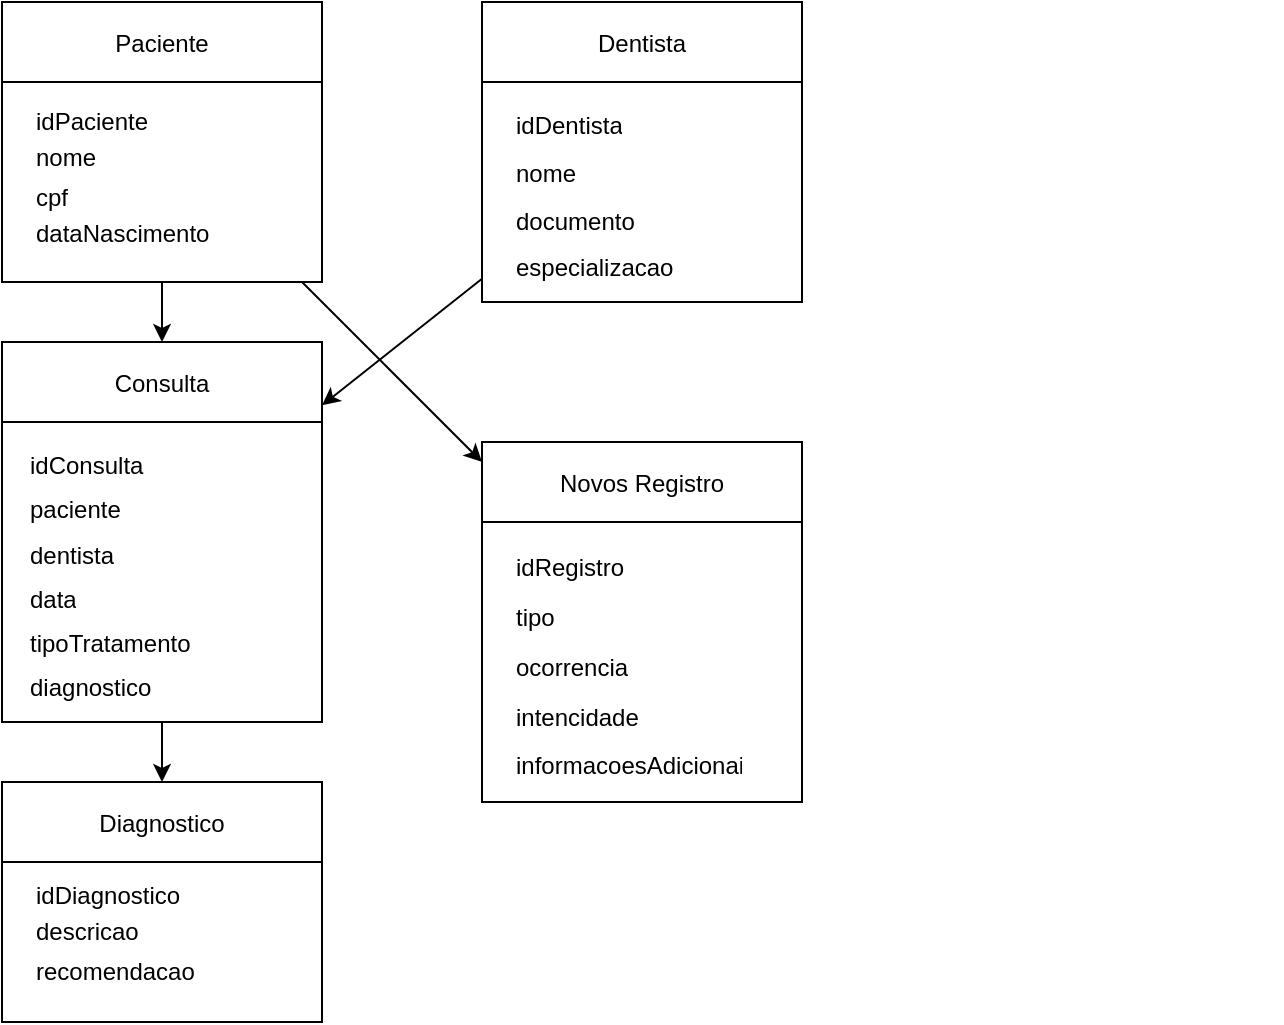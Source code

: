 <mxfile version="24.7.17">
  <diagram name="Diagrama de Classes PrevDent" id="0">
    <mxGraphModel dx="472" dy="771" grid="1" gridSize="10" guides="1" tooltips="1" connect="1" arrows="1" fold="1" page="1" pageScale="1" pageWidth="827" pageHeight="1169" math="0" shadow="0">
      <root>
        <mxCell id="0" />
        <mxCell id="1" parent="0" />
        <mxCell id="2" value="Paciente" style="shape=swimlane;collapsible=0;" parent="1" vertex="1">
          <mxGeometry x="40" y="50" width="160" height="140" as="geometry" />
        </mxCell>
        <mxCell id="4" value="Consulta" style="shape=swimlane;collapsible=0;" parent="1" vertex="1">
          <mxGeometry x="40" y="220" width="160" height="190" as="geometry" />
        </mxCell>
        <mxCell id="-pirOfKdwy7b_Uao9rVK-50" value="" style="shape=table;startSize=0;container=1;collapsible=0;childLayout=tableLayout;fontSize=11;fillColor=none;strokeColor=none;" vertex="1" parent="4">
          <mxGeometry x="7" y="50" width="116" height="90" as="geometry" />
        </mxCell>
        <mxCell id="-pirOfKdwy7b_Uao9rVK-51" value="" style="shape=tableRow;horizontal=0;startSize=0;swimlaneHead=0;swimlaneBody=0;strokeColor=inherit;top=0;left=0;bottom=0;right=0;collapsible=0;dropTarget=0;fillColor=none;points=[[0,0.5],[1,0.5]];portConstraint=eastwest;fontSize=16;" vertex="1" parent="-pirOfKdwy7b_Uao9rVK-50">
          <mxGeometry width="116" height="23" as="geometry" />
        </mxCell>
        <mxCell id="-pirOfKdwy7b_Uao9rVK-52" value="idConsulta" style="shape=partialRectangle;html=1;whiteSpace=wrap;connectable=0;strokeColor=inherit;overflow=hidden;fillColor=none;top=0;left=0;bottom=0;right=0;pointerEvents=1;fontSize=12;align=left;spacingLeft=5;" vertex="1" parent="-pirOfKdwy7b_Uao9rVK-51">
          <mxGeometry width="116" height="23" as="geometry">
            <mxRectangle width="116" height="23" as="alternateBounds" />
          </mxGeometry>
        </mxCell>
        <mxCell id="-pirOfKdwy7b_Uao9rVK-53" value="" style="shape=tableRow;horizontal=0;startSize=0;swimlaneHead=0;swimlaneBody=0;strokeColor=inherit;top=0;left=0;bottom=0;right=0;collapsible=0;dropTarget=0;fillColor=none;points=[[0,0.5],[1,0.5]];portConstraint=eastwest;fontSize=16;" vertex="1" parent="-pirOfKdwy7b_Uao9rVK-50">
          <mxGeometry y="23" width="116" height="22" as="geometry" />
        </mxCell>
        <mxCell id="-pirOfKdwy7b_Uao9rVK-54" value="paciente" style="shape=partialRectangle;html=1;whiteSpace=wrap;connectable=0;strokeColor=inherit;overflow=hidden;fillColor=none;top=0;left=0;bottom=0;right=0;pointerEvents=1;fontSize=12;align=left;spacingLeft=5;" vertex="1" parent="-pirOfKdwy7b_Uao9rVK-53">
          <mxGeometry width="116" height="22" as="geometry">
            <mxRectangle width="116" height="22" as="alternateBounds" />
          </mxGeometry>
        </mxCell>
        <mxCell id="-pirOfKdwy7b_Uao9rVK-55" value="" style="shape=tableRow;horizontal=0;startSize=0;swimlaneHead=0;swimlaneBody=0;strokeColor=inherit;top=0;left=0;bottom=0;right=0;collapsible=0;dropTarget=0;fillColor=none;points=[[0,0.5],[1,0.5]];portConstraint=eastwest;fontSize=16;" vertex="1" parent="-pirOfKdwy7b_Uao9rVK-50">
          <mxGeometry y="45" width="116" height="23" as="geometry" />
        </mxCell>
        <mxCell id="-pirOfKdwy7b_Uao9rVK-56" value="dentista" style="shape=partialRectangle;html=1;whiteSpace=wrap;connectable=0;strokeColor=inherit;overflow=hidden;fillColor=none;top=0;left=0;bottom=0;right=0;pointerEvents=1;fontSize=12;align=left;spacingLeft=5;" vertex="1" parent="-pirOfKdwy7b_Uao9rVK-55">
          <mxGeometry width="116" height="23" as="geometry">
            <mxRectangle width="116" height="23" as="alternateBounds" />
          </mxGeometry>
        </mxCell>
        <mxCell id="-pirOfKdwy7b_Uao9rVK-57" style="shape=tableRow;horizontal=0;startSize=0;swimlaneHead=0;swimlaneBody=0;strokeColor=inherit;top=0;left=0;bottom=0;right=0;collapsible=0;dropTarget=0;fillColor=none;points=[[0,0.5],[1,0.5]];portConstraint=eastwest;fontSize=16;" vertex="1" parent="-pirOfKdwy7b_Uao9rVK-50">
          <mxGeometry y="68" width="116" height="22" as="geometry" />
        </mxCell>
        <mxCell id="-pirOfKdwy7b_Uao9rVK-58" value="data" style="shape=partialRectangle;html=1;whiteSpace=wrap;connectable=0;strokeColor=inherit;overflow=hidden;fillColor=none;top=0;left=0;bottom=0;right=0;pointerEvents=1;fontSize=12;align=left;spacingLeft=5;" vertex="1" parent="-pirOfKdwy7b_Uao9rVK-57">
          <mxGeometry width="116" height="22" as="geometry">
            <mxRectangle width="116" height="22" as="alternateBounds" />
          </mxGeometry>
        </mxCell>
        <mxCell id="-pirOfKdwy7b_Uao9rVK-61" value="tipoTratamento" style="shape=partialRectangle;html=1;whiteSpace=wrap;connectable=0;strokeColor=inherit;overflow=hidden;fillColor=none;top=0;left=0;bottom=0;right=0;pointerEvents=1;fontSize=12;align=left;spacingLeft=5;" vertex="1" parent="4">
          <mxGeometry x="7" y="140" width="116" height="22" as="geometry">
            <mxRectangle width="116" height="22" as="alternateBounds" />
          </mxGeometry>
        </mxCell>
        <mxCell id="-pirOfKdwy7b_Uao9rVK-62" value="diagnostico" style="shape=partialRectangle;html=1;whiteSpace=wrap;connectable=0;strokeColor=inherit;overflow=hidden;fillColor=none;top=0;left=0;bottom=0;right=0;pointerEvents=1;fontSize=12;align=left;spacingLeft=5;" vertex="1" parent="4">
          <mxGeometry x="7" y="162" width="116" height="22" as="geometry">
            <mxRectangle width="116" height="22" as="alternateBounds" />
          </mxGeometry>
        </mxCell>
        <mxCell id="5" value="Diagnostico" style="shape=swimlane;collapsible=0;" parent="1" vertex="1">
          <mxGeometry x="40" y="440" width="160" height="120" as="geometry" />
        </mxCell>
        <mxCell id="-pirOfKdwy7b_Uao9rVK-41" value="" style="shape=table;startSize=0;container=1;collapsible=0;childLayout=tableLayout;fontSize=11;fillColor=none;strokeColor=none;" vertex="1" parent="5">
          <mxGeometry x="10" y="47" width="100" height="73" as="geometry" />
        </mxCell>
        <mxCell id="-pirOfKdwy7b_Uao9rVK-42" value="" style="shape=tableRow;horizontal=0;startSize=0;swimlaneHead=0;swimlaneBody=0;strokeColor=inherit;top=0;left=0;bottom=0;right=0;collapsible=0;dropTarget=0;fillColor=none;points=[[0,0.5],[1,0.5]];portConstraint=eastwest;fontSize=16;" vertex="1" parent="-pirOfKdwy7b_Uao9rVK-41">
          <mxGeometry width="100" height="18" as="geometry" />
        </mxCell>
        <mxCell id="-pirOfKdwy7b_Uao9rVK-43" value="idDiagnostico" style="shape=partialRectangle;html=1;whiteSpace=wrap;connectable=0;strokeColor=inherit;overflow=hidden;fillColor=none;top=0;left=0;bottom=0;right=0;pointerEvents=1;fontSize=12;align=left;spacingLeft=5;" vertex="1" parent="-pirOfKdwy7b_Uao9rVK-42">
          <mxGeometry width="100" height="18" as="geometry">
            <mxRectangle width="100" height="18" as="alternateBounds" />
          </mxGeometry>
        </mxCell>
        <mxCell id="-pirOfKdwy7b_Uao9rVK-44" value="" style="shape=tableRow;horizontal=0;startSize=0;swimlaneHead=0;swimlaneBody=0;strokeColor=inherit;top=0;left=0;bottom=0;right=0;collapsible=0;dropTarget=0;fillColor=none;points=[[0,0.5],[1,0.5]];portConstraint=eastwest;fontSize=16;" vertex="1" parent="-pirOfKdwy7b_Uao9rVK-41">
          <mxGeometry y="18" width="100" height="20" as="geometry" />
        </mxCell>
        <mxCell id="-pirOfKdwy7b_Uao9rVK-45" value="descricao" style="shape=partialRectangle;html=1;whiteSpace=wrap;connectable=0;strokeColor=inherit;overflow=hidden;fillColor=none;top=0;left=0;bottom=0;right=0;pointerEvents=1;fontSize=12;align=left;spacingLeft=5;" vertex="1" parent="-pirOfKdwy7b_Uao9rVK-44">
          <mxGeometry width="100" height="20" as="geometry">
            <mxRectangle width="100" height="20" as="alternateBounds" />
          </mxGeometry>
        </mxCell>
        <mxCell id="-pirOfKdwy7b_Uao9rVK-46" value="" style="shape=tableRow;horizontal=0;startSize=0;swimlaneHead=0;swimlaneBody=0;strokeColor=inherit;top=0;left=0;bottom=0;right=0;collapsible=0;dropTarget=0;fillColor=none;points=[[0,0.5],[1,0.5]];portConstraint=eastwest;fontSize=16;" vertex="1" parent="-pirOfKdwy7b_Uao9rVK-41">
          <mxGeometry y="38" width="100" height="18" as="geometry" />
        </mxCell>
        <mxCell id="-pirOfKdwy7b_Uao9rVK-47" value="recomendacao" style="shape=partialRectangle;html=1;whiteSpace=wrap;connectable=0;strokeColor=inherit;overflow=hidden;fillColor=none;top=0;left=0;bottom=0;right=0;pointerEvents=1;fontSize=12;align=left;spacingLeft=5;" vertex="1" parent="-pirOfKdwy7b_Uao9rVK-46">
          <mxGeometry width="100" height="18" as="geometry">
            <mxRectangle width="100" height="18" as="alternateBounds" />
          </mxGeometry>
        </mxCell>
        <mxCell id="-pirOfKdwy7b_Uao9rVK-48" style="shape=tableRow;horizontal=0;startSize=0;swimlaneHead=0;swimlaneBody=0;strokeColor=inherit;top=0;left=0;bottom=0;right=0;collapsible=0;dropTarget=0;fillColor=none;points=[[0,0.5],[1,0.5]];portConstraint=eastwest;fontSize=16;" vertex="1" parent="-pirOfKdwy7b_Uao9rVK-41">
          <mxGeometry y="56" width="100" height="17" as="geometry" />
        </mxCell>
        <mxCell id="-pirOfKdwy7b_Uao9rVK-49" value="" style="shape=partialRectangle;html=1;whiteSpace=wrap;connectable=0;strokeColor=inherit;overflow=hidden;fillColor=none;top=0;left=0;bottom=0;right=0;pointerEvents=1;fontSize=12;align=left;spacingLeft=5;" vertex="1" parent="-pirOfKdwy7b_Uao9rVK-48">
          <mxGeometry width="100" height="17" as="geometry">
            <mxRectangle width="100" height="17" as="alternateBounds" />
          </mxGeometry>
        </mxCell>
        <mxCell id="7" parent="1" source="2" target="4" edge="1">
          <mxGeometry relative="1" as="geometry" />
        </mxCell>
        <mxCell id="8" parent="1" source="3" target="4" edge="1">
          <mxGeometry relative="1" as="geometry" />
        </mxCell>
        <mxCell id="9" parent="1" source="4" target="5" edge="1">
          <mxGeometry relative="1" as="geometry" />
        </mxCell>
        <mxCell id="10" parent="1" source="2" target="6" edge="1">
          <mxGeometry relative="1" as="geometry" />
        </mxCell>
        <mxCell id="-pirOfKdwy7b_Uao9rVK-20" value="&lt;h1 style=&quot;margin-top: 0px;&quot;&gt;&lt;br&gt;&lt;/h1&gt;" style="text;html=1;whiteSpace=wrap;overflow=hidden;rounded=0;" vertex="1" parent="1">
          <mxGeometry x="500" y="280" width="180" height="120" as="geometry" />
        </mxCell>
        <mxCell id="-pirOfKdwy7b_Uao9rVK-22" value="" style="shape=table;startSize=0;container=1;collapsible=0;childLayout=tableLayout;fontSize=11;fillColor=none;strokeColor=none;" vertex="1" parent="1">
          <mxGeometry x="50" y="100" width="110" height="73" as="geometry" />
        </mxCell>
        <mxCell id="-pirOfKdwy7b_Uao9rVK-23" value="" style="shape=tableRow;horizontal=0;startSize=0;swimlaneHead=0;swimlaneBody=0;strokeColor=inherit;top=0;left=0;bottom=0;right=0;collapsible=0;dropTarget=0;fillColor=none;points=[[0,0.5],[1,0.5]];portConstraint=eastwest;fontSize=16;" vertex="1" parent="-pirOfKdwy7b_Uao9rVK-22">
          <mxGeometry width="110" height="18" as="geometry" />
        </mxCell>
        <mxCell id="-pirOfKdwy7b_Uao9rVK-24" value="idPaciente" style="shape=partialRectangle;html=1;whiteSpace=wrap;connectable=0;strokeColor=inherit;overflow=hidden;fillColor=none;top=0;left=0;bottom=0;right=0;pointerEvents=1;fontSize=12;align=left;spacingLeft=5;" vertex="1" parent="-pirOfKdwy7b_Uao9rVK-23">
          <mxGeometry width="110" height="18" as="geometry">
            <mxRectangle width="110" height="18" as="alternateBounds" />
          </mxGeometry>
        </mxCell>
        <mxCell id="-pirOfKdwy7b_Uao9rVK-25" value="" style="shape=tableRow;horizontal=0;startSize=0;swimlaneHead=0;swimlaneBody=0;strokeColor=inherit;top=0;left=0;bottom=0;right=0;collapsible=0;dropTarget=0;fillColor=none;points=[[0,0.5],[1,0.5]];portConstraint=eastwest;fontSize=16;" vertex="1" parent="-pirOfKdwy7b_Uao9rVK-22">
          <mxGeometry y="18" width="110" height="20" as="geometry" />
        </mxCell>
        <mxCell id="-pirOfKdwy7b_Uao9rVK-26" value="nome" style="shape=partialRectangle;html=1;whiteSpace=wrap;connectable=0;strokeColor=inherit;overflow=hidden;fillColor=none;top=0;left=0;bottom=0;right=0;pointerEvents=1;fontSize=12;align=left;spacingLeft=5;" vertex="1" parent="-pirOfKdwy7b_Uao9rVK-25">
          <mxGeometry width="110" height="20" as="geometry">
            <mxRectangle width="110" height="20" as="alternateBounds" />
          </mxGeometry>
        </mxCell>
        <mxCell id="-pirOfKdwy7b_Uao9rVK-27" value="" style="shape=tableRow;horizontal=0;startSize=0;swimlaneHead=0;swimlaneBody=0;strokeColor=inherit;top=0;left=0;bottom=0;right=0;collapsible=0;dropTarget=0;fillColor=none;points=[[0,0.5],[1,0.5]];portConstraint=eastwest;fontSize=16;" vertex="1" parent="-pirOfKdwy7b_Uao9rVK-22">
          <mxGeometry y="38" width="110" height="18" as="geometry" />
        </mxCell>
        <mxCell id="-pirOfKdwy7b_Uao9rVK-28" value="cpf" style="shape=partialRectangle;html=1;whiteSpace=wrap;connectable=0;strokeColor=inherit;overflow=hidden;fillColor=none;top=0;left=0;bottom=0;right=0;pointerEvents=1;fontSize=12;align=left;spacingLeft=5;" vertex="1" parent="-pirOfKdwy7b_Uao9rVK-27">
          <mxGeometry width="110" height="18" as="geometry">
            <mxRectangle width="110" height="18" as="alternateBounds" />
          </mxGeometry>
        </mxCell>
        <mxCell id="-pirOfKdwy7b_Uao9rVK-29" style="shape=tableRow;horizontal=0;startSize=0;swimlaneHead=0;swimlaneBody=0;strokeColor=inherit;top=0;left=0;bottom=0;right=0;collapsible=0;dropTarget=0;fillColor=none;points=[[0,0.5],[1,0.5]];portConstraint=eastwest;fontSize=16;" vertex="1" parent="-pirOfKdwy7b_Uao9rVK-22">
          <mxGeometry y="56" width="110" height="17" as="geometry" />
        </mxCell>
        <mxCell id="-pirOfKdwy7b_Uao9rVK-30" value="dataNascimento" style="shape=partialRectangle;html=1;whiteSpace=wrap;connectable=0;strokeColor=inherit;overflow=hidden;fillColor=none;top=0;left=0;bottom=0;right=0;pointerEvents=1;fontSize=12;align=left;spacingLeft=5;" vertex="1" parent="-pirOfKdwy7b_Uao9rVK-29">
          <mxGeometry width="110" height="17" as="geometry">
            <mxRectangle width="110" height="17" as="alternateBounds" />
          </mxGeometry>
        </mxCell>
        <mxCell id="-pirOfKdwy7b_Uao9rVK-63" value="" style="group" vertex="1" connectable="0" parent="1">
          <mxGeometry x="280" y="270" width="160" height="180" as="geometry" />
        </mxCell>
        <mxCell id="6" value="Novos Registro" style="shape=swimlane;collapsible=0;" parent="-pirOfKdwy7b_Uao9rVK-63" vertex="1">
          <mxGeometry width="160" height="180" as="geometry" />
        </mxCell>
        <mxCell id="-pirOfKdwy7b_Uao9rVK-40" value="informacoesAdicionais" style="shape=partialRectangle;html=1;whiteSpace=wrap;connectable=0;strokeColor=inherit;overflow=hidden;fillColor=none;top=0;left=0;bottom=0;right=0;pointerEvents=1;fontSize=12;align=left;spacingLeft=5;" vertex="1" parent="6">
          <mxGeometry x="10" y="150" width="120" height="24" as="geometry">
            <mxRectangle width="120" height="24" as="alternateBounds" />
          </mxGeometry>
        </mxCell>
        <mxCell id="-pirOfKdwy7b_Uao9rVK-31" value="" style="shape=table;startSize=0;container=1;collapsible=0;childLayout=tableLayout;fontSize=11;fillColor=none;strokeColor=none;" vertex="1" parent="-pirOfKdwy7b_Uao9rVK-63">
          <mxGeometry x="10" y="50" width="120" height="100" as="geometry" />
        </mxCell>
        <mxCell id="-pirOfKdwy7b_Uao9rVK-32" value="" style="shape=tableRow;horizontal=0;startSize=0;swimlaneHead=0;swimlaneBody=0;strokeColor=inherit;top=0;left=0;bottom=0;right=0;collapsible=0;dropTarget=0;fillColor=none;points=[[0,0.5],[1,0.5]];portConstraint=eastwest;fontSize=16;" vertex="1" parent="-pirOfKdwy7b_Uao9rVK-31">
          <mxGeometry width="120" height="26" as="geometry" />
        </mxCell>
        <mxCell id="-pirOfKdwy7b_Uao9rVK-33" value="idRegistro" style="shape=partialRectangle;html=1;whiteSpace=wrap;connectable=0;strokeColor=inherit;overflow=hidden;fillColor=none;top=0;left=0;bottom=0;right=0;pointerEvents=1;fontSize=12;align=left;spacingLeft=5;" vertex="1" parent="-pirOfKdwy7b_Uao9rVK-32">
          <mxGeometry width="120" height="26" as="geometry">
            <mxRectangle width="120" height="26" as="alternateBounds" />
          </mxGeometry>
        </mxCell>
        <mxCell id="-pirOfKdwy7b_Uao9rVK-34" value="" style="shape=tableRow;horizontal=0;startSize=0;swimlaneHead=0;swimlaneBody=0;strokeColor=inherit;top=0;left=0;bottom=0;right=0;collapsible=0;dropTarget=0;fillColor=none;points=[[0,0.5],[1,0.5]];portConstraint=eastwest;fontSize=16;" vertex="1" parent="-pirOfKdwy7b_Uao9rVK-31">
          <mxGeometry y="26" width="120" height="24" as="geometry" />
        </mxCell>
        <mxCell id="-pirOfKdwy7b_Uao9rVK-35" value="tipo" style="shape=partialRectangle;html=1;whiteSpace=wrap;connectable=0;strokeColor=inherit;overflow=hidden;fillColor=none;top=0;left=0;bottom=0;right=0;pointerEvents=1;fontSize=12;align=left;spacingLeft=5;" vertex="1" parent="-pirOfKdwy7b_Uao9rVK-34">
          <mxGeometry width="120" height="24" as="geometry">
            <mxRectangle width="120" height="24" as="alternateBounds" />
          </mxGeometry>
        </mxCell>
        <mxCell id="-pirOfKdwy7b_Uao9rVK-36" value="" style="shape=tableRow;horizontal=0;startSize=0;swimlaneHead=0;swimlaneBody=0;strokeColor=inherit;top=0;left=0;bottom=0;right=0;collapsible=0;dropTarget=0;fillColor=none;points=[[0,0.5],[1,0.5]];portConstraint=eastwest;fontSize=16;" vertex="1" parent="-pirOfKdwy7b_Uao9rVK-31">
          <mxGeometry y="50" width="120" height="26" as="geometry" />
        </mxCell>
        <mxCell id="-pirOfKdwy7b_Uao9rVK-37" value="ocorrencia" style="shape=partialRectangle;html=1;whiteSpace=wrap;connectable=0;strokeColor=inherit;overflow=hidden;fillColor=none;top=0;left=0;bottom=0;right=0;pointerEvents=1;fontSize=12;align=left;spacingLeft=5;" vertex="1" parent="-pirOfKdwy7b_Uao9rVK-36">
          <mxGeometry width="120" height="26" as="geometry">
            <mxRectangle width="120" height="26" as="alternateBounds" />
          </mxGeometry>
        </mxCell>
        <mxCell id="-pirOfKdwy7b_Uao9rVK-38" style="shape=tableRow;horizontal=0;startSize=0;swimlaneHead=0;swimlaneBody=0;strokeColor=inherit;top=0;left=0;bottom=0;right=0;collapsible=0;dropTarget=0;fillColor=none;points=[[0,0.5],[1,0.5]];portConstraint=eastwest;fontSize=16;" vertex="1" parent="-pirOfKdwy7b_Uao9rVK-31">
          <mxGeometry y="76" width="120" height="24" as="geometry" />
        </mxCell>
        <mxCell id="-pirOfKdwy7b_Uao9rVK-39" value="intencidade" style="shape=partialRectangle;html=1;whiteSpace=wrap;connectable=0;strokeColor=inherit;overflow=hidden;fillColor=none;top=0;left=0;bottom=0;right=0;pointerEvents=1;fontSize=12;align=left;spacingLeft=5;" vertex="1" parent="-pirOfKdwy7b_Uao9rVK-38">
          <mxGeometry width="120" height="24" as="geometry">
            <mxRectangle width="120" height="24" as="alternateBounds" />
          </mxGeometry>
        </mxCell>
        <mxCell id="-pirOfKdwy7b_Uao9rVK-73" value="" style="group" vertex="1" connectable="0" parent="1">
          <mxGeometry x="280" y="50" width="160" height="150" as="geometry" />
        </mxCell>
        <mxCell id="3" value="Dentista" style="shape=swimlane;collapsible=0;" parent="-pirOfKdwy7b_Uao9rVK-73" vertex="1">
          <mxGeometry width="160" height="150" as="geometry" />
        </mxCell>
        <mxCell id="-pirOfKdwy7b_Uao9rVK-64" value="" style="shape=table;startSize=0;container=1;collapsible=0;childLayout=tableLayout;fontSize=11;fillColor=none;strokeColor=none;" vertex="1" parent="-pirOfKdwy7b_Uao9rVK-73">
          <mxGeometry x="10" y="50" width="140" height="95" as="geometry" />
        </mxCell>
        <mxCell id="-pirOfKdwy7b_Uao9rVK-65" value="" style="shape=tableRow;horizontal=0;startSize=0;swimlaneHead=0;swimlaneBody=0;strokeColor=inherit;top=0;left=0;bottom=0;right=0;collapsible=0;dropTarget=0;fillColor=none;points=[[0,0.5],[1,0.5]];portConstraint=eastwest;fontSize=16;" vertex="1" parent="-pirOfKdwy7b_Uao9rVK-64">
          <mxGeometry width="140" height="24" as="geometry" />
        </mxCell>
        <mxCell id="-pirOfKdwy7b_Uao9rVK-66" value="idDentista" style="shape=partialRectangle;html=1;whiteSpace=wrap;connectable=0;strokeColor=inherit;overflow=hidden;fillColor=none;top=0;left=0;bottom=0;right=0;pointerEvents=1;fontSize=12;align=left;spacingLeft=5;" vertex="1" parent="-pirOfKdwy7b_Uao9rVK-65">
          <mxGeometry width="140" height="24" as="geometry">
            <mxRectangle width="140" height="24" as="alternateBounds" />
          </mxGeometry>
        </mxCell>
        <mxCell id="-pirOfKdwy7b_Uao9rVK-67" value="" style="shape=tableRow;horizontal=0;startSize=0;swimlaneHead=0;swimlaneBody=0;strokeColor=inherit;top=0;left=0;bottom=0;right=0;collapsible=0;dropTarget=0;fillColor=none;points=[[0,0.5],[1,0.5]];portConstraint=eastwest;fontSize=16;" vertex="1" parent="-pirOfKdwy7b_Uao9rVK-64">
          <mxGeometry y="24" width="140" height="24" as="geometry" />
        </mxCell>
        <mxCell id="-pirOfKdwy7b_Uao9rVK-68" value="nome" style="shape=partialRectangle;html=1;whiteSpace=wrap;connectable=0;strokeColor=inherit;overflow=hidden;fillColor=none;top=0;left=0;bottom=0;right=0;pointerEvents=1;fontSize=12;align=left;spacingLeft=5;" vertex="1" parent="-pirOfKdwy7b_Uao9rVK-67">
          <mxGeometry width="140" height="24" as="geometry">
            <mxRectangle width="140" height="24" as="alternateBounds" />
          </mxGeometry>
        </mxCell>
        <mxCell id="-pirOfKdwy7b_Uao9rVK-69" value="" style="shape=tableRow;horizontal=0;startSize=0;swimlaneHead=0;swimlaneBody=0;strokeColor=inherit;top=0;left=0;bottom=0;right=0;collapsible=0;dropTarget=0;fillColor=none;points=[[0,0.5],[1,0.5]];portConstraint=eastwest;fontSize=16;" vertex="1" parent="-pirOfKdwy7b_Uao9rVK-64">
          <mxGeometry y="48" width="140" height="23" as="geometry" />
        </mxCell>
        <mxCell id="-pirOfKdwy7b_Uao9rVK-70" value="documento" style="shape=partialRectangle;html=1;whiteSpace=wrap;connectable=0;strokeColor=inherit;overflow=hidden;fillColor=none;top=0;left=0;bottom=0;right=0;pointerEvents=1;fontSize=12;align=left;spacingLeft=5;" vertex="1" parent="-pirOfKdwy7b_Uao9rVK-69">
          <mxGeometry width="140" height="23" as="geometry">
            <mxRectangle width="140" height="23" as="alternateBounds" />
          </mxGeometry>
        </mxCell>
        <mxCell id="-pirOfKdwy7b_Uao9rVK-71" style="shape=tableRow;horizontal=0;startSize=0;swimlaneHead=0;swimlaneBody=0;strokeColor=inherit;top=0;left=0;bottom=0;right=0;collapsible=0;dropTarget=0;fillColor=none;points=[[0,0.5],[1,0.5]];portConstraint=eastwest;fontSize=16;" vertex="1" parent="-pirOfKdwy7b_Uao9rVK-64">
          <mxGeometry y="71" width="140" height="24" as="geometry" />
        </mxCell>
        <mxCell id="-pirOfKdwy7b_Uao9rVK-72" value="especializacao" style="shape=partialRectangle;html=1;whiteSpace=wrap;connectable=0;strokeColor=inherit;overflow=hidden;fillColor=none;top=0;left=0;bottom=0;right=0;pointerEvents=1;fontSize=12;align=left;spacingLeft=5;" vertex="1" parent="-pirOfKdwy7b_Uao9rVK-71">
          <mxGeometry width="140" height="24" as="geometry">
            <mxRectangle width="140" height="24" as="alternateBounds" />
          </mxGeometry>
        </mxCell>
      </root>
    </mxGraphModel>
  </diagram>
</mxfile>
